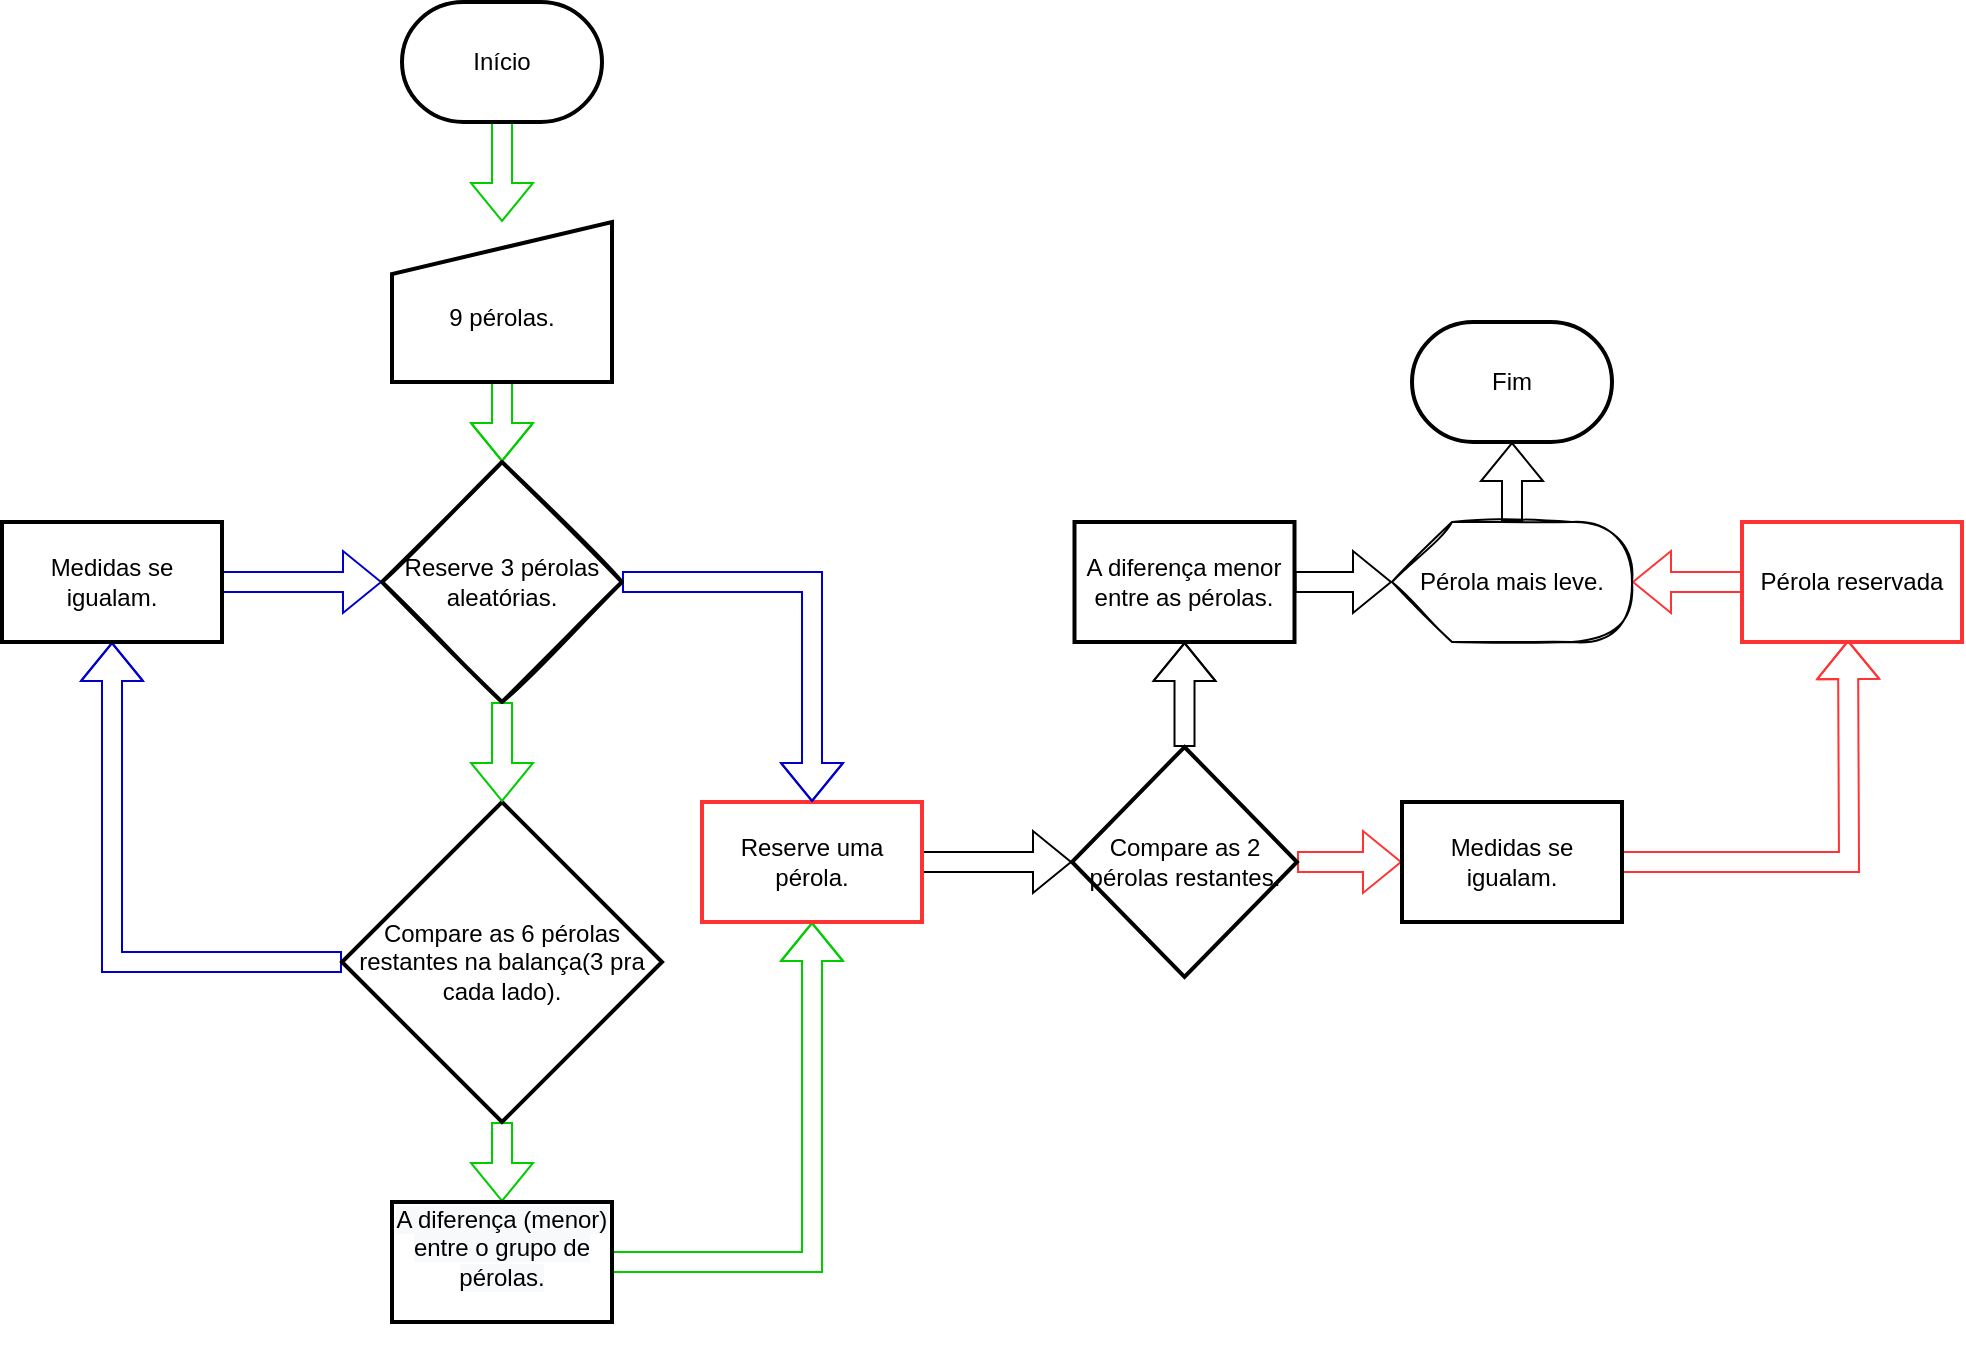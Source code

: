 <mxfile version="20.2.2" type="github">
  <diagram id="tFEIHMwFv2uCHhk_P5aE" name="Página-1">
    <mxGraphModel dx="1021" dy="520" grid="1" gridSize="10" guides="1" tooltips="1" connect="1" arrows="1" fold="1" page="1" pageScale="1" pageWidth="827" pageHeight="1169" math="0" shadow="0">
      <root>
        <mxCell id="0" />
        <mxCell id="1" parent="0" />
        <mxCell id="Qhr0cGzoNZ5YHBvnVtz_-112" value="" style="edgeStyle=orthogonalEdgeStyle;shape=flexArrow;rounded=0;orthogonalLoop=1;jettySize=auto;html=1;fontSize=16;endArrow=classic;endFill=1;strokeColor=#00CC00;strokeWidth=1;" edge="1" parent="1" source="Qhr0cGzoNZ5YHBvnVtz_-2" target="Qhr0cGzoNZ5YHBvnVtz_-4">
          <mxGeometry relative="1" as="geometry" />
        </mxCell>
        <mxCell id="Qhr0cGzoNZ5YHBvnVtz_-2" value="Início" style="strokeWidth=2;html=1;shape=mxgraph.flowchart.terminator;whiteSpace=wrap;strokeColor=#000000;rounded=0;" vertex="1" parent="1">
          <mxGeometry x="380" y="10" width="100" height="60" as="geometry" />
        </mxCell>
        <mxCell id="Qhr0cGzoNZ5YHBvnVtz_-106" style="edgeStyle=orthogonalEdgeStyle;shape=flexArrow;rounded=0;orthogonalLoop=1;jettySize=auto;html=1;entryX=0.5;entryY=0;entryDx=0;entryDy=0;fontSize=16;endArrow=classic;endFill=1;strokeWidth=1;strokeColor=#00CC00;" edge="1" parent="1" source="Qhr0cGzoNZ5YHBvnVtz_-4">
          <mxGeometry relative="1" as="geometry">
            <mxPoint x="430" y="240" as="targetPoint" />
          </mxGeometry>
        </mxCell>
        <mxCell id="Qhr0cGzoNZ5YHBvnVtz_-4" value="&lt;br&gt;9 pérolas." style="html=1;strokeWidth=2;shape=manualInput;whiteSpace=wrap;rounded=0;size=26;arcSize=11;strokeColor=#000000;" vertex="1" parent="1">
          <mxGeometry x="375" y="120" width="110" height="80" as="geometry" />
        </mxCell>
        <mxCell id="Qhr0cGzoNZ5YHBvnVtz_-14" value="Fim&lt;br&gt;" style="strokeWidth=2;html=1;shape=mxgraph.flowchart.terminator;whiteSpace=wrap;strokeColor=#000000;rounded=0;" vertex="1" parent="1">
          <mxGeometry x="885" y="170" width="100" height="60" as="geometry" />
        </mxCell>
        <mxCell id="Qhr0cGzoNZ5YHBvnVtz_-125" value="" style="edgeStyle=orthogonalEdgeStyle;shape=flexArrow;rounded=0;orthogonalLoop=1;jettySize=auto;html=1;fontSize=16;endArrow=classic;endFill=1;strokeColor=#FF3333;strokeWidth=1;" edge="1" parent="1" source="Qhr0cGzoNZ5YHBvnVtz_-17" target="Qhr0cGzoNZ5YHBvnVtz_-119">
          <mxGeometry relative="1" as="geometry" />
        </mxCell>
        <mxCell id="Qhr0cGzoNZ5YHBvnVtz_-140" value="" style="edgeStyle=orthogonalEdgeStyle;shape=flexArrow;rounded=0;orthogonalLoop=1;jettySize=auto;html=1;fontSize=12;endArrow=classic;endFill=1;strokeColor=#000000;strokeWidth=1;" edge="1" parent="1" source="Qhr0cGzoNZ5YHBvnVtz_-17" target="Qhr0cGzoNZ5YHBvnVtz_-117">
          <mxGeometry relative="1" as="geometry" />
        </mxCell>
        <mxCell id="Qhr0cGzoNZ5YHBvnVtz_-17" value="Compare as 2 pérolas restantes." style="strokeWidth=2;html=1;shape=mxgraph.flowchart.decision;whiteSpace=wrap;strokeColor=#000000;rounded=0;" vertex="1" parent="1">
          <mxGeometry x="715" y="382.5" width="112.5" height="115" as="geometry" />
        </mxCell>
        <mxCell id="Qhr0cGzoNZ5YHBvnVtz_-108" value="" style="edgeStyle=orthogonalEdgeStyle;shape=flexArrow;rounded=0;orthogonalLoop=1;jettySize=auto;html=1;fontSize=16;endArrow=classic;endFill=1;strokeWidth=1;strokeColor=#0000CC;" edge="1" parent="1" source="Qhr0cGzoNZ5YHBvnVtz_-58" target="Qhr0cGzoNZ5YHBvnVtz_-59">
          <mxGeometry relative="1" as="geometry" />
        </mxCell>
        <mxCell id="Qhr0cGzoNZ5YHBvnVtz_-113" value="" style="edgeStyle=orthogonalEdgeStyle;shape=flexArrow;rounded=0;orthogonalLoop=1;jettySize=auto;html=1;fontSize=16;endArrow=classic;endFill=1;strokeColor=#00CC00;strokeWidth=1;" edge="1" parent="1" source="Qhr0cGzoNZ5YHBvnVtz_-58" target="Qhr0cGzoNZ5YHBvnVtz_-60">
          <mxGeometry relative="1" as="geometry" />
        </mxCell>
        <mxCell id="Qhr0cGzoNZ5YHBvnVtz_-58" value="Compare as 6 pérolas restantes na balança(3 pra cada lado)." style="strokeWidth=2;html=1;shape=mxgraph.flowchart.decision;whiteSpace=wrap;strokeColor=#000000;rounded=0;" vertex="1" parent="1">
          <mxGeometry x="350" y="410" width="160" height="160" as="geometry" />
        </mxCell>
        <mxCell id="Qhr0cGzoNZ5YHBvnVtz_-139" value="" style="edgeStyle=orthogonalEdgeStyle;shape=flexArrow;rounded=0;orthogonalLoop=1;jettySize=auto;html=1;fontSize=12;endArrow=classic;endFill=1;strokeColor=#0000CC;strokeWidth=1;" edge="1" parent="1" source="Qhr0cGzoNZ5YHBvnVtz_-59" target="Qhr0cGzoNZ5YHBvnVtz_-135">
          <mxGeometry relative="1" as="geometry" />
        </mxCell>
        <mxCell id="Qhr0cGzoNZ5YHBvnVtz_-59" value="Medidas se igualam." style="rounded=0;whiteSpace=wrap;html=1;absoluteArcSize=1;arcSize=14;strokeWidth=2;strokeColor=#000000;" vertex="1" parent="1">
          <mxGeometry x="180" y="270" width="110" height="60" as="geometry" />
        </mxCell>
        <mxCell id="Qhr0cGzoNZ5YHBvnVtz_-115" style="edgeStyle=orthogonalEdgeStyle;shape=flexArrow;rounded=0;orthogonalLoop=1;jettySize=auto;html=1;entryX=0.5;entryY=1;entryDx=0;entryDy=0;fontSize=16;endArrow=classic;endFill=1;strokeColor=#00CC00;strokeWidth=1;" edge="1" parent="1" source="Qhr0cGzoNZ5YHBvnVtz_-60" target="Qhr0cGzoNZ5YHBvnVtz_-61">
          <mxGeometry relative="1" as="geometry" />
        </mxCell>
        <mxCell id="Qhr0cGzoNZ5YHBvnVtz_-60" value="&#xa;&lt;span style=&quot;color: rgb(0, 0, 0); font-family: Helvetica; font-size: 12px; font-style: normal; font-variant-ligatures: normal; font-variant-caps: normal; font-weight: 400; letter-spacing: normal; orphans: 2; text-align: center; text-indent: 0px; text-transform: none; widows: 2; word-spacing: 0px; -webkit-text-stroke-width: 0px; background-color: rgb(248, 249, 250); text-decoration-thickness: initial; text-decoration-style: initial; text-decoration-color: initial; float: none; display: inline !important;&quot;&gt;A diferença (menor)&lt;/span&gt;&lt;br style=&quot;color: rgb(0, 0, 0); font-family: Helvetica; font-size: 12px; font-style: normal; font-variant-ligatures: normal; font-variant-caps: normal; font-weight: 400; letter-spacing: normal; orphans: 2; text-align: center; text-indent: 0px; text-transform: none; widows: 2; word-spacing: 0px; -webkit-text-stroke-width: 0px; background-color: rgb(248, 249, 250); text-decoration-thickness: initial; text-decoration-style: initial; text-decoration-color: initial;&quot;&gt;&lt;span style=&quot;color: rgb(0, 0, 0); font-family: Helvetica; font-size: 12px; font-style: normal; font-variant-ligatures: normal; font-variant-caps: normal; font-weight: 400; letter-spacing: normal; orphans: 2; text-align: center; text-indent: 0px; text-transform: none; widows: 2; word-spacing: 0px; -webkit-text-stroke-width: 0px; background-color: rgb(248, 249, 250); text-decoration-thickness: initial; text-decoration-style: initial; text-decoration-color: initial; float: none; display: inline !important;&quot;&gt;entre o grupo de pérolas.&lt;/span&gt;&#xa;&#xa;" style="rounded=0;whiteSpace=wrap;html=1;absoluteArcSize=1;arcSize=14;strokeWidth=2;strokeColor=#000000;" vertex="1" parent="1">
          <mxGeometry x="375" y="610" width="110" height="60" as="geometry" />
        </mxCell>
        <mxCell id="Qhr0cGzoNZ5YHBvnVtz_-118" value="" style="edgeStyle=orthogonalEdgeStyle;shape=flexArrow;rounded=0;orthogonalLoop=1;jettySize=auto;html=1;fontSize=16;endArrow=classic;endFill=1;strokeColor=#000000;strokeWidth=1;" edge="1" parent="1" source="Qhr0cGzoNZ5YHBvnVtz_-61" target="Qhr0cGzoNZ5YHBvnVtz_-17">
          <mxGeometry relative="1" as="geometry" />
        </mxCell>
        <mxCell id="Qhr0cGzoNZ5YHBvnVtz_-61" value="Reserve uma pérola." style="rounded=0;whiteSpace=wrap;html=1;absoluteArcSize=1;arcSize=14;strokeWidth=2;strokeColor=#FF3333;" vertex="1" parent="1">
          <mxGeometry x="530" y="410" width="110" height="60" as="geometry" />
        </mxCell>
        <mxCell id="Qhr0cGzoNZ5YHBvnVtz_-109" value="" style="edgeStyle=orthogonalEdgeStyle;shape=flexArrow;rounded=0;orthogonalLoop=1;jettySize=auto;html=1;fontSize=16;endArrow=classic;endFill=1;strokeWidth=1;strokeColor=#00CC00;startArrow=none;" edge="1" parent="1" source="Qhr0cGzoNZ5YHBvnVtz_-135" target="Qhr0cGzoNZ5YHBvnVtz_-58">
          <mxGeometry relative="1" as="geometry">
            <mxPoint x="430" y="300" as="sourcePoint" />
          </mxGeometry>
        </mxCell>
        <mxCell id="Qhr0cGzoNZ5YHBvnVtz_-132" value="" style="edgeStyle=orthogonalEdgeStyle;shape=flexArrow;rounded=0;orthogonalLoop=1;jettySize=auto;html=1;fontSize=12;endArrow=classic;endFill=1;strokeColor=#000000;strokeWidth=1;" edge="1" parent="1" source="Qhr0cGzoNZ5YHBvnVtz_-117" target="Qhr0cGzoNZ5YHBvnVtz_-131">
          <mxGeometry relative="1" as="geometry" />
        </mxCell>
        <mxCell id="Qhr0cGzoNZ5YHBvnVtz_-117" value="A diferença menor entre as pérolas." style="rounded=0;whiteSpace=wrap;html=1;absoluteArcSize=1;arcSize=14;strokeWidth=2;strokeColor=#000000;" vertex="1" parent="1">
          <mxGeometry x="716.25" y="270" width="110" height="60" as="geometry" />
        </mxCell>
        <mxCell id="Qhr0cGzoNZ5YHBvnVtz_-122" style="edgeStyle=orthogonalEdgeStyle;shape=flexArrow;rounded=0;orthogonalLoop=1;jettySize=auto;html=1;entryX=0.589;entryY=1.08;entryDx=0;entryDy=0;entryPerimeter=0;fontSize=16;endArrow=classic;endFill=1;strokeColor=#FF3333;strokeWidth=1;" edge="1" parent="1" source="Qhr0cGzoNZ5YHBvnVtz_-119">
          <mxGeometry relative="1" as="geometry">
            <mxPoint x="1103.01" y="329" as="targetPoint" />
          </mxGeometry>
        </mxCell>
        <mxCell id="Qhr0cGzoNZ5YHBvnVtz_-119" value="Medidas se igualam." style="rounded=0;whiteSpace=wrap;html=1;absoluteArcSize=1;arcSize=14;strokeWidth=2;strokeColor=#000000;" vertex="1" parent="1">
          <mxGeometry x="880" y="410" width="110" height="60" as="geometry" />
        </mxCell>
        <mxCell id="Qhr0cGzoNZ5YHBvnVtz_-133" value="" style="edgeStyle=orthogonalEdgeStyle;shape=flexArrow;rounded=0;orthogonalLoop=1;jettySize=auto;html=1;fontSize=12;endArrow=classic;endFill=1;strokeColor=#FF3333;strokeWidth=1;" edge="1" parent="1" source="Qhr0cGzoNZ5YHBvnVtz_-130" target="Qhr0cGzoNZ5YHBvnVtz_-131">
          <mxGeometry relative="1" as="geometry" />
        </mxCell>
        <mxCell id="Qhr0cGzoNZ5YHBvnVtz_-130" value="Pérola reservada" style="rounded=0;whiteSpace=wrap;html=1;absoluteArcSize=1;arcSize=14;strokeWidth=2;strokeColor=#FF3333;" vertex="1" parent="1">
          <mxGeometry x="1050" y="270" width="110" height="60" as="geometry" />
        </mxCell>
        <mxCell id="Qhr0cGzoNZ5YHBvnVtz_-134" value="" style="edgeStyle=orthogonalEdgeStyle;shape=flexArrow;rounded=0;orthogonalLoop=1;jettySize=auto;html=1;fontSize=12;endArrow=classic;endFill=1;strokeColor=#000000;strokeWidth=1;" edge="1" parent="1" source="Qhr0cGzoNZ5YHBvnVtz_-131" target="Qhr0cGzoNZ5YHBvnVtz_-14">
          <mxGeometry relative="1" as="geometry" />
        </mxCell>
        <mxCell id="Qhr0cGzoNZ5YHBvnVtz_-131" value="Pérola mais leve." style="shape=display;whiteSpace=wrap;html=1;sketch=1;fontSize=12;strokeColor=#000000;" vertex="1" parent="1">
          <mxGeometry x="875" y="270" width="120" height="60" as="geometry" />
        </mxCell>
        <mxCell id="Qhr0cGzoNZ5YHBvnVtz_-138" style="edgeStyle=orthogonalEdgeStyle;shape=flexArrow;rounded=0;orthogonalLoop=1;jettySize=auto;html=1;entryX=0.5;entryY=0;entryDx=0;entryDy=0;fontSize=12;endArrow=classic;endFill=1;strokeColor=#0000CC;strokeWidth=1;" edge="1" parent="1" source="Qhr0cGzoNZ5YHBvnVtz_-135" target="Qhr0cGzoNZ5YHBvnVtz_-61">
          <mxGeometry relative="1" as="geometry" />
        </mxCell>
        <mxCell id="Qhr0cGzoNZ5YHBvnVtz_-135" value="Reserve 3 pérolas aleatórias." style="strokeWidth=2;html=1;shape=mxgraph.flowchart.decision;whiteSpace=wrap;sketch=1;fontSize=12;" vertex="1" parent="1">
          <mxGeometry x="370" y="240" width="120" height="120" as="geometry" />
        </mxCell>
      </root>
    </mxGraphModel>
  </diagram>
</mxfile>
